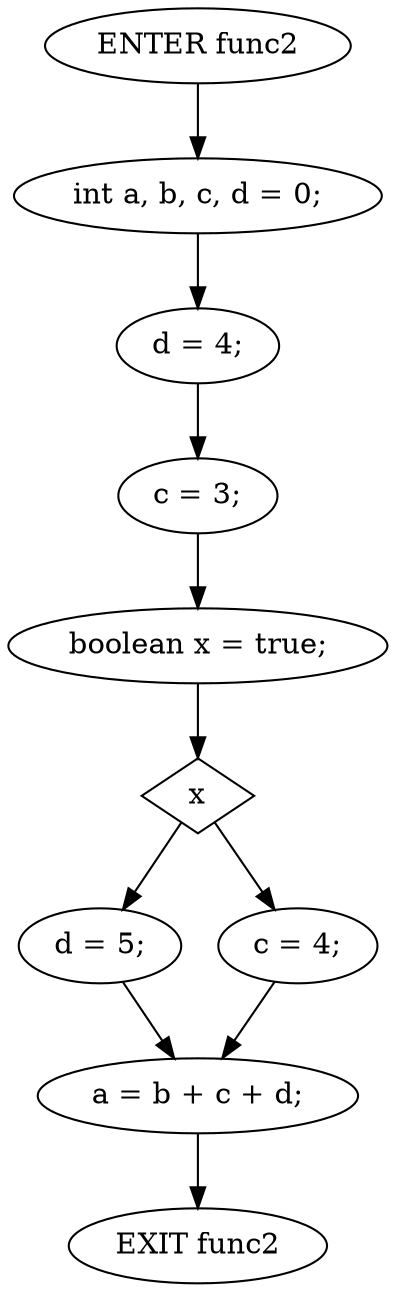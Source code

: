 digraph G {
  0 [ label="ENTER func2" ];
  1 [ label="EXIT func2" ];
  2 [ label="int a, b, c, d = 0;" ];
  3 [ label="d = 4;" ];
  4 [ label="c = 3;" ];
  5 [ label="boolean x = true;" ];
  6 [ shape="diamond" label="x" ];
  7 [ label="d = 5;" ];
  8 [ label="c = 4;" ];
  9 [ label="a = b + c + d;" ];
  0 -> 2;
  2 -> 3;
  3 -> 4;
  4 -> 5;
  5 -> 6;
  6 -> 7;
  6 -> 8;
  8 -> 9;
  7 -> 9;
  9 -> 1;
}
